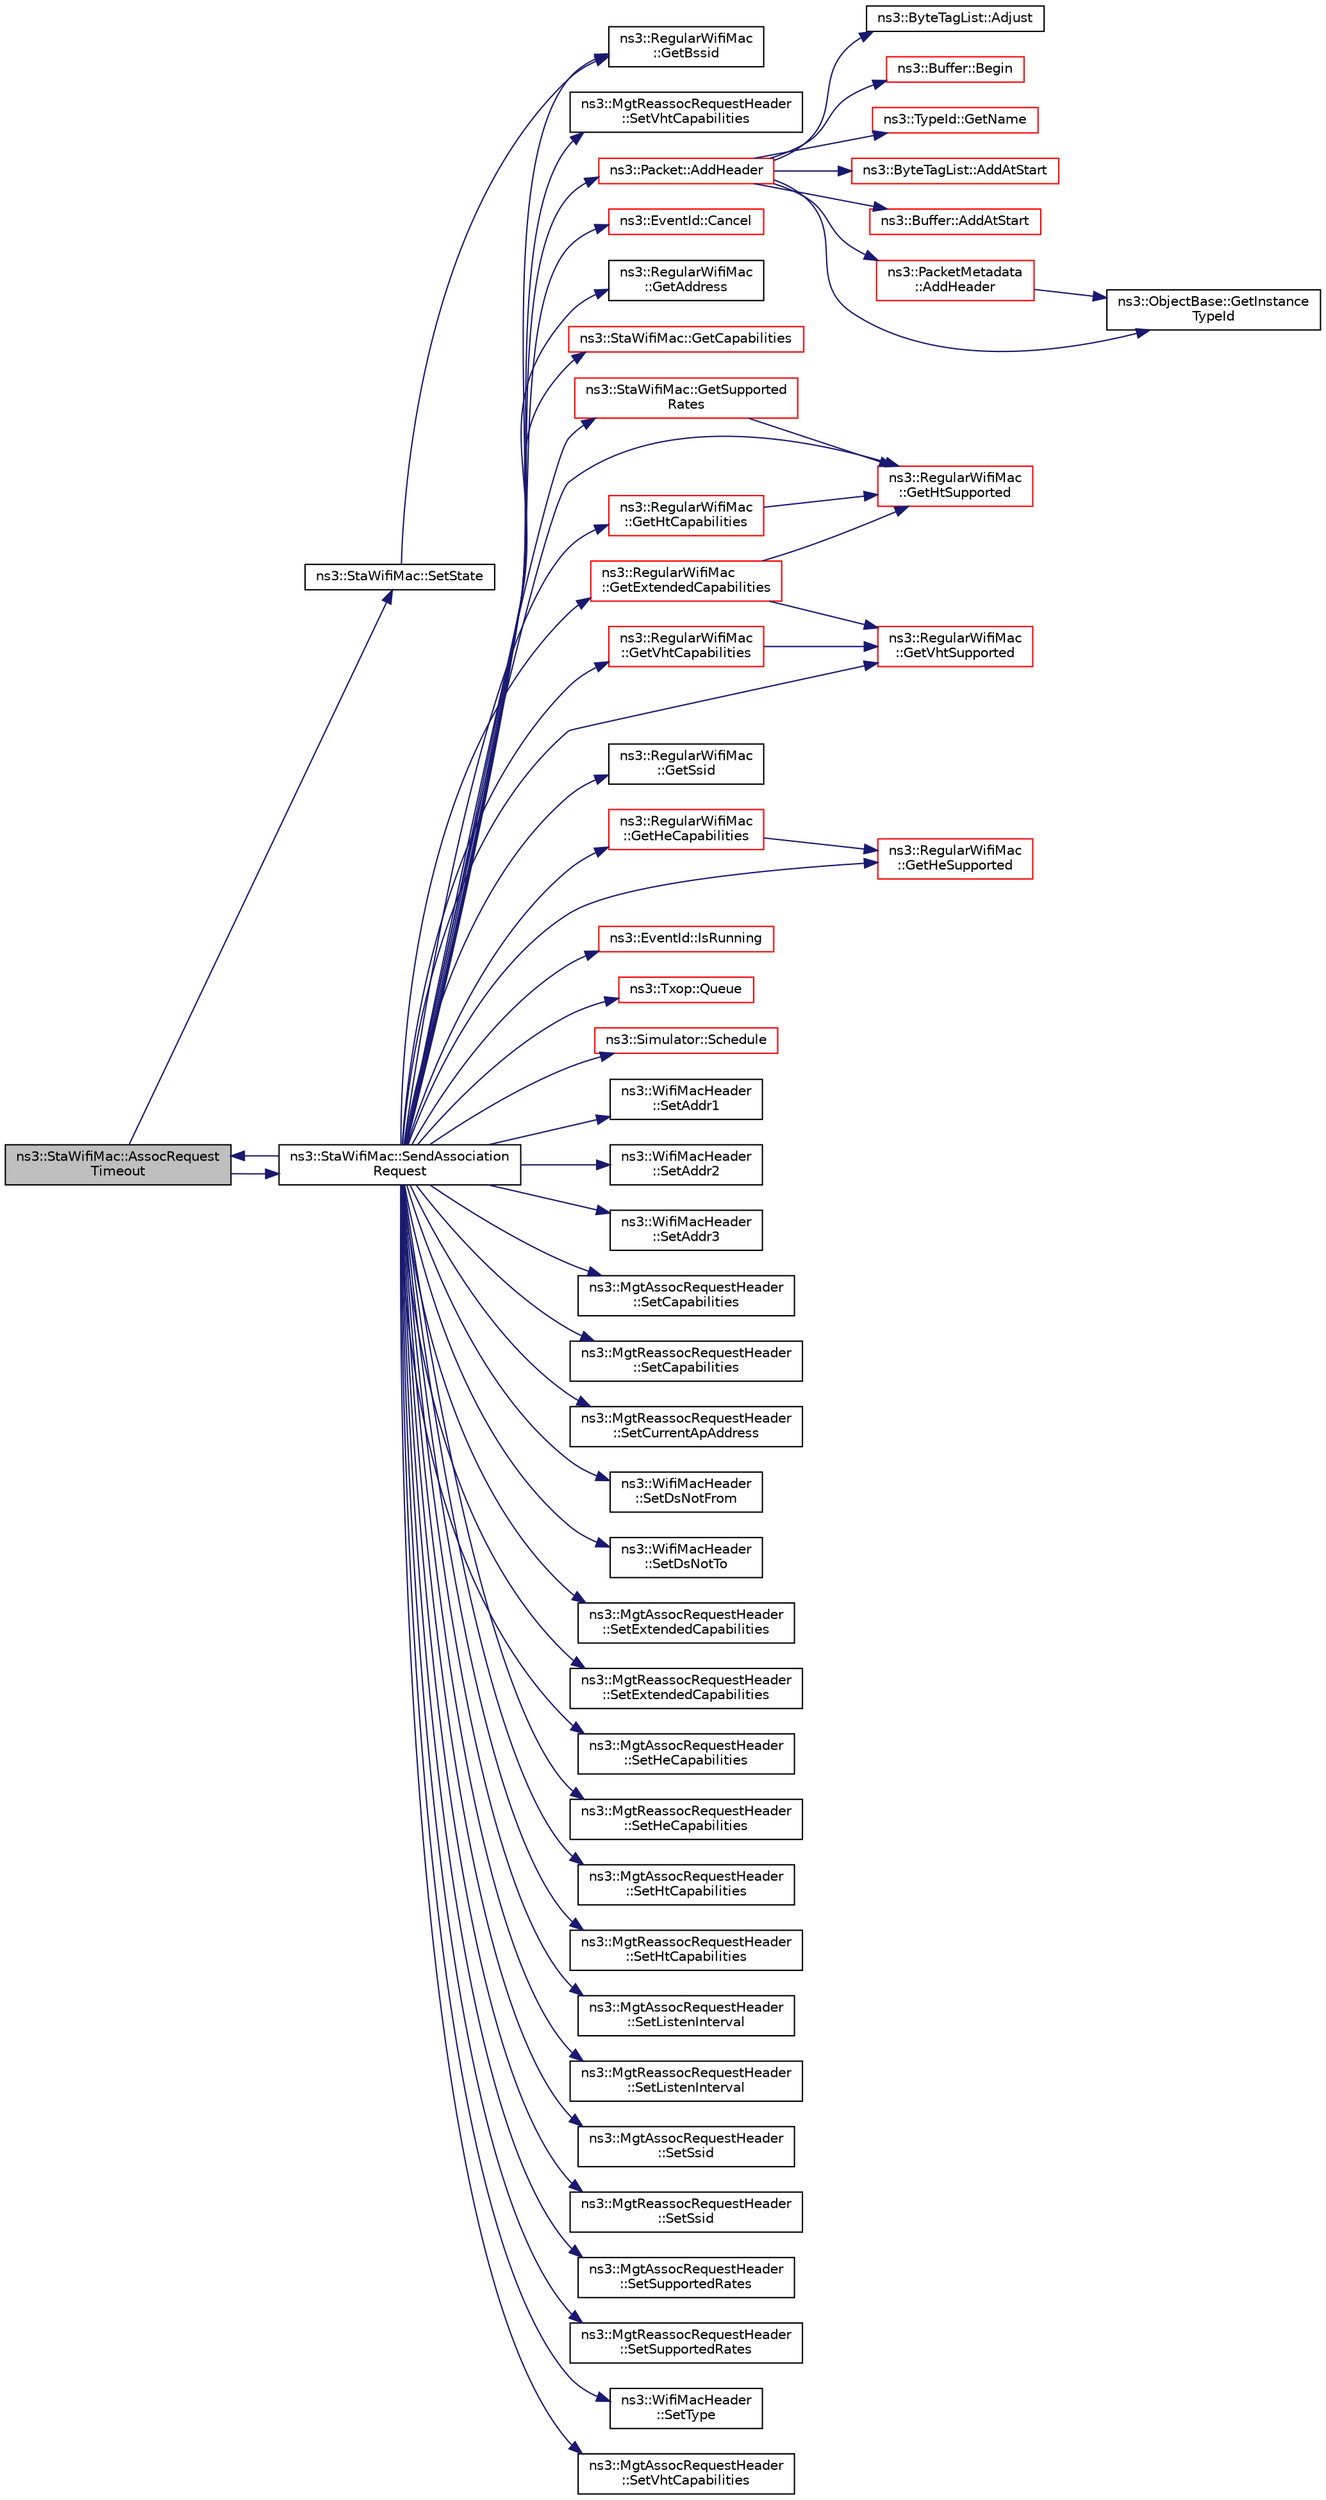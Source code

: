 digraph "ns3::StaWifiMac::AssocRequestTimeout"
{
 // LATEX_PDF_SIZE
  edge [fontname="Helvetica",fontsize="10",labelfontname="Helvetica",labelfontsize="10"];
  node [fontname="Helvetica",fontsize="10",shape=record];
  rankdir="LR";
  Node1 [label="ns3::StaWifiMac::AssocRequest\lTimeout",height=0.2,width=0.4,color="black", fillcolor="grey75", style="filled", fontcolor="black",tooltip="This method is called after the association timeout occurred."];
  Node1 -> Node2 [color="midnightblue",fontsize="10",style="solid",fontname="Helvetica"];
  Node2 [label="ns3::StaWifiMac::SendAssociation\lRequest",height=0.2,width=0.4,color="black", fillcolor="white", style="filled",URL="$classns3_1_1_sta_wifi_mac.html#af2ab6272caa11513770336a92cd714bc",tooltip="Forward an association or reassociation request packet to the DCF."];
  Node2 -> Node3 [color="midnightblue",fontsize="10",style="solid",fontname="Helvetica"];
  Node3 [label="ns3::Packet::AddHeader",height=0.2,width=0.4,color="red", fillcolor="white", style="filled",URL="$classns3_1_1_packet.html#a465108c595a0bc592095cbcab1832ed8",tooltip="Add header to this packet."];
  Node3 -> Node4 [color="midnightblue",fontsize="10",style="solid",fontname="Helvetica"];
  Node4 [label="ns3::ByteTagList::AddAtStart",height=0.2,width=0.4,color="red", fillcolor="white", style="filled",URL="$classns3_1_1_byte_tag_list.html#acb4563fbe4299c55af41ba7a166b71d5",tooltip="Make sure that all offsets are bigger than prependOffset which represents the location where new byte..."];
  Node3 -> Node10 [color="midnightblue",fontsize="10",style="solid",fontname="Helvetica"];
  Node10 [label="ns3::Buffer::AddAtStart",height=0.2,width=0.4,color="red", fillcolor="white", style="filled",URL="$classns3_1_1_buffer.html#a8abd8164c3671d3dadc98fc66fade7b1",tooltip=" "];
  Node3 -> Node20 [color="midnightblue",fontsize="10",style="solid",fontname="Helvetica"];
  Node20 [label="ns3::PacketMetadata\l::AddHeader",height=0.2,width=0.4,color="red", fillcolor="white", style="filled",URL="$classns3_1_1_packet_metadata.html#abdce736c4c5f647242f0808c0d2f9249",tooltip="Add an header."];
  Node20 -> Node33 [color="midnightblue",fontsize="10",style="solid",fontname="Helvetica"];
  Node33 [label="ns3::ObjectBase::GetInstance\lTypeId",height=0.2,width=0.4,color="black", fillcolor="white", style="filled",URL="$classns3_1_1_object_base.html#abe5b43a6f5b99a92a4c3122db31f06fb",tooltip="Get the most derived TypeId for this Object."];
  Node3 -> Node40 [color="midnightblue",fontsize="10",style="solid",fontname="Helvetica"];
  Node40 [label="ns3::ByteTagList::Adjust",height=0.2,width=0.4,color="black", fillcolor="white", style="filled",URL="$classns3_1_1_byte_tag_list.html#a1fec06d7e6daaf8039cf2a148e4090f2",tooltip="Adjust the offsets stored internally by the adjustment delta."];
  Node3 -> Node41 [color="midnightblue",fontsize="10",style="solid",fontname="Helvetica"];
  Node41 [label="ns3::Buffer::Begin",height=0.2,width=0.4,color="red", fillcolor="white", style="filled",URL="$classns3_1_1_buffer.html#acb977a0179de9abe4e295ce22023b4ca",tooltip=" "];
  Node3 -> Node33 [color="midnightblue",fontsize="10",style="solid",fontname="Helvetica"];
  Node3 -> Node42 [color="midnightblue",fontsize="10",style="solid",fontname="Helvetica"];
  Node42 [label="ns3::TypeId::GetName",height=0.2,width=0.4,color="red", fillcolor="white", style="filled",URL="$classns3_1_1_type_id.html#abc4965475a579c2afdc668d7a7d58374",tooltip="Get the name."];
  Node2 -> Node1 [color="midnightblue",fontsize="10",style="solid",fontname="Helvetica"];
  Node2 -> Node48 [color="midnightblue",fontsize="10",style="solid",fontname="Helvetica"];
  Node48 [label="ns3::EventId::Cancel",height=0.2,width=0.4,color="red", fillcolor="white", style="filled",URL="$classns3_1_1_event_id.html#a993ae94e48e014e1afd47edb16db7a11",tooltip="This method is syntactic sugar for the ns3::Simulator::Cancel method."];
  Node2 -> Node96 [color="midnightblue",fontsize="10",style="solid",fontname="Helvetica"];
  Node96 [label="ns3::RegularWifiMac\l::GetAddress",height=0.2,width=0.4,color="black", fillcolor="white", style="filled",URL="$classns3_1_1_regular_wifi_mac.html#aec7ede7cc93b6ec04d447b1649ab27e8",tooltip=" "];
  Node2 -> Node97 [color="midnightblue",fontsize="10",style="solid",fontname="Helvetica"];
  Node97 [label="ns3::RegularWifiMac\l::GetBssid",height=0.2,width=0.4,color="black", fillcolor="white", style="filled",URL="$classns3_1_1_regular_wifi_mac.html#ae94a96d4c653e4f0c6e501b54e63ee38",tooltip=" "];
  Node2 -> Node98 [color="midnightblue",fontsize="10",style="solid",fontname="Helvetica"];
  Node98 [label="ns3::StaWifiMac::GetCapabilities",height=0.2,width=0.4,color="red", fillcolor="white", style="filled",URL="$classns3_1_1_sta_wifi_mac.html#a0397f8405807807b4dab2e1271260d69",tooltip="Return the Capability information of the current STA."];
  Node2 -> Node107 [color="midnightblue",fontsize="10",style="solid",fontname="Helvetica"];
  Node107 [label="ns3::RegularWifiMac\l::GetExtendedCapabilities",height=0.2,width=0.4,color="red", fillcolor="white", style="filled",URL="$classns3_1_1_regular_wifi_mac.html#a243c2648b9d9b54cf6b056f1d4124171",tooltip="Return the extended capabilities of the device."];
  Node107 -> Node108 [color="midnightblue",fontsize="10",style="solid",fontname="Helvetica"];
  Node108 [label="ns3::RegularWifiMac\l::GetHtSupported",height=0.2,width=0.4,color="red", fillcolor="white", style="filled",URL="$classns3_1_1_regular_wifi_mac.html#a9b3ffa51f38fbdb175b811dddb83b90e",tooltip="Return whether the device supports HT."];
  Node107 -> Node112 [color="midnightblue",fontsize="10",style="solid",fontname="Helvetica"];
  Node112 [label="ns3::RegularWifiMac\l::GetVhtSupported",height=0.2,width=0.4,color="red", fillcolor="white", style="filled",URL="$classns3_1_1_regular_wifi_mac.html#aec05eb1ee6425e02651bab0cffc4b60a",tooltip="Return whether the device supports VHT."];
  Node2 -> Node117 [color="midnightblue",fontsize="10",style="solid",fontname="Helvetica"];
  Node117 [label="ns3::RegularWifiMac\l::GetHeCapabilities",height=0.2,width=0.4,color="red", fillcolor="white", style="filled",URL="$classns3_1_1_regular_wifi_mac.html#adf97076ae2932e9d28c40e842a338d7d",tooltip="Return the HE capabilities of the device."];
  Node117 -> Node121 [color="midnightblue",fontsize="10",style="solid",fontname="Helvetica"];
  Node121 [label="ns3::RegularWifiMac\l::GetHeSupported",height=0.2,width=0.4,color="red", fillcolor="white", style="filled",URL="$classns3_1_1_regular_wifi_mac.html#a732aef31f554ded767ffec1beb12efe5",tooltip="Return whether the device supports HE."];
  Node2 -> Node121 [color="midnightblue",fontsize="10",style="solid",fontname="Helvetica"];
  Node2 -> Node148 [color="midnightblue",fontsize="10",style="solid",fontname="Helvetica"];
  Node148 [label="ns3::RegularWifiMac\l::GetHtCapabilities",height=0.2,width=0.4,color="red", fillcolor="white", style="filled",URL="$classns3_1_1_regular_wifi_mac.html#ad51001e4ea7ef05fb584002b158a4e3e",tooltip="Return the HT capabilities of the device."];
  Node148 -> Node108 [color="midnightblue",fontsize="10",style="solid",fontname="Helvetica"];
  Node2 -> Node108 [color="midnightblue",fontsize="10",style="solid",fontname="Helvetica"];
  Node2 -> Node168 [color="midnightblue",fontsize="10",style="solid",fontname="Helvetica"];
  Node168 [label="ns3::RegularWifiMac\l::GetSsid",height=0.2,width=0.4,color="black", fillcolor="white", style="filled",URL="$classns3_1_1_regular_wifi_mac.html#acffe8d4db892391c9fe5f2365edeb4b5",tooltip=" "];
  Node2 -> Node169 [color="midnightblue",fontsize="10",style="solid",fontname="Helvetica"];
  Node169 [label="ns3::StaWifiMac::GetSupported\lRates",height=0.2,width=0.4,color="red", fillcolor="white", style="filled",URL="$classns3_1_1_sta_wifi_mac.html#a484da19ff4bb12683c7c77c68f45c458",tooltip="Return an instance of SupportedRates that contains all rates that we support including HT rates."];
  Node169 -> Node108 [color="midnightblue",fontsize="10",style="solid",fontname="Helvetica"];
  Node2 -> Node178 [color="midnightblue",fontsize="10",style="solid",fontname="Helvetica"];
  Node178 [label="ns3::RegularWifiMac\l::GetVhtCapabilities",height=0.2,width=0.4,color="red", fillcolor="white", style="filled",URL="$classns3_1_1_regular_wifi_mac.html#a016a83d8f0d89790ac9c177fa2d6751e",tooltip="Return the VHT capabilities of the device."];
  Node178 -> Node112 [color="midnightblue",fontsize="10",style="solid",fontname="Helvetica"];
  Node2 -> Node112 [color="midnightblue",fontsize="10",style="solid",fontname="Helvetica"];
  Node2 -> Node193 [color="midnightblue",fontsize="10",style="solid",fontname="Helvetica"];
  Node193 [label="ns3::EventId::IsRunning",height=0.2,width=0.4,color="red", fillcolor="white", style="filled",URL="$classns3_1_1_event_id.html#a8b41e6f8c54db6bede8a7dcaf917074a",tooltip="This method is syntactic sugar for !IsExpired()."];
  Node2 -> Node197 [color="midnightblue",fontsize="10",style="solid",fontname="Helvetica"];
  Node197 [label="ns3::Txop::Queue",height=0.2,width=0.4,color="red", fillcolor="white", style="filled",URL="$classns3_1_1_txop.html#ae0a0bbafaed367559bce8c10c184666f",tooltip=" "];
  Node2 -> Node315 [color="midnightblue",fontsize="10",style="solid",fontname="Helvetica"];
  Node315 [label="ns3::Simulator::Schedule",height=0.2,width=0.4,color="red", fillcolor="white", style="filled",URL="$classns3_1_1_simulator.html#a3da7d28335c8ac0e3e86781f766df241",tooltip="Schedule an event to expire after delay."];
  Node2 -> Node329 [color="midnightblue",fontsize="10",style="solid",fontname="Helvetica"];
  Node329 [label="ns3::WifiMacHeader\l::SetAddr1",height=0.2,width=0.4,color="black", fillcolor="white", style="filled",URL="$classns3_1_1_wifi_mac_header.html#a6478a02b80d5c01657714c5c7a0ae1cb",tooltip="Fill the Address 1 field with the given address."];
  Node2 -> Node330 [color="midnightblue",fontsize="10",style="solid",fontname="Helvetica"];
  Node330 [label="ns3::WifiMacHeader\l::SetAddr2",height=0.2,width=0.4,color="black", fillcolor="white", style="filled",URL="$classns3_1_1_wifi_mac_header.html#ab6a0efdc43d39b5da5d17eae9665271d",tooltip="Fill the Address 2 field with the given address."];
  Node2 -> Node331 [color="midnightblue",fontsize="10",style="solid",fontname="Helvetica"];
  Node331 [label="ns3::WifiMacHeader\l::SetAddr3",height=0.2,width=0.4,color="black", fillcolor="white", style="filled",URL="$classns3_1_1_wifi_mac_header.html#ace2fd1624db247bd42cbe9182996bb0e",tooltip="Fill the Address 3 field with the given address."];
  Node2 -> Node332 [color="midnightblue",fontsize="10",style="solid",fontname="Helvetica"];
  Node332 [label="ns3::MgtAssocRequestHeader\l::SetCapabilities",height=0.2,width=0.4,color="black", fillcolor="white", style="filled",URL="$classns3_1_1_mgt_assoc_request_header.html#ab3534737c8397ce42b0cca1680e50321",tooltip="Set the Capability information."];
  Node2 -> Node333 [color="midnightblue",fontsize="10",style="solid",fontname="Helvetica"];
  Node333 [label="ns3::MgtReassocRequestHeader\l::SetCapabilities",height=0.2,width=0.4,color="black", fillcolor="white", style="filled",URL="$classns3_1_1_mgt_reassoc_request_header.html#a3d70d9bdf016ef7010dd8d84077ab8bf",tooltip="Set the Capability information."];
  Node2 -> Node334 [color="midnightblue",fontsize="10",style="solid",fontname="Helvetica"];
  Node334 [label="ns3::MgtReassocRequestHeader\l::SetCurrentApAddress",height=0.2,width=0.4,color="black", fillcolor="white", style="filled",URL="$classns3_1_1_mgt_reassoc_request_header.html#ae69c3dcc07b5884960871368e78f1b61",tooltip="Set the address of the current access point."];
  Node2 -> Node335 [color="midnightblue",fontsize="10",style="solid",fontname="Helvetica"];
  Node335 [label="ns3::WifiMacHeader\l::SetDsNotFrom",height=0.2,width=0.4,color="black", fillcolor="white", style="filled",URL="$classns3_1_1_wifi_mac_header.html#a02edeb349da4aacc6b376fcf76ff99cc",tooltip="Un-set the From DS bit in the Frame Control field."];
  Node2 -> Node336 [color="midnightblue",fontsize="10",style="solid",fontname="Helvetica"];
  Node336 [label="ns3::WifiMacHeader\l::SetDsNotTo",height=0.2,width=0.4,color="black", fillcolor="white", style="filled",URL="$classns3_1_1_wifi_mac_header.html#a977cd5a09062bfc3660a23acdebd75ec",tooltip="Un-set the To DS bit in the Frame Control field."];
  Node2 -> Node337 [color="midnightblue",fontsize="10",style="solid",fontname="Helvetica"];
  Node337 [label="ns3::MgtAssocRequestHeader\l::SetExtendedCapabilities",height=0.2,width=0.4,color="black", fillcolor="white", style="filled",URL="$classns3_1_1_mgt_assoc_request_header.html#a56cde7db10d2adf60aa18085f4c58ed8",tooltip="Set the Extended Capabilities."];
  Node2 -> Node338 [color="midnightblue",fontsize="10",style="solid",fontname="Helvetica"];
  Node338 [label="ns3::MgtReassocRequestHeader\l::SetExtendedCapabilities",height=0.2,width=0.4,color="black", fillcolor="white", style="filled",URL="$classns3_1_1_mgt_reassoc_request_header.html#a88a83d7f75eb402bc1c7cab6ba243402",tooltip="Set the Extended Capabilities."];
  Node2 -> Node339 [color="midnightblue",fontsize="10",style="solid",fontname="Helvetica"];
  Node339 [label="ns3::MgtAssocRequestHeader\l::SetHeCapabilities",height=0.2,width=0.4,color="black", fillcolor="white", style="filled",URL="$classns3_1_1_mgt_assoc_request_header.html#a0457b2b26f92f9763aaf87758b705b2a",tooltip="Set the HE capabilities."];
  Node2 -> Node340 [color="midnightblue",fontsize="10",style="solid",fontname="Helvetica"];
  Node340 [label="ns3::MgtReassocRequestHeader\l::SetHeCapabilities",height=0.2,width=0.4,color="black", fillcolor="white", style="filled",URL="$classns3_1_1_mgt_reassoc_request_header.html#addd4613b27710fd7f9b356bc62f6059b",tooltip="Set the HE capabilities."];
  Node2 -> Node341 [color="midnightblue",fontsize="10",style="solid",fontname="Helvetica"];
  Node341 [label="ns3::MgtAssocRequestHeader\l::SetHtCapabilities",height=0.2,width=0.4,color="black", fillcolor="white", style="filled",URL="$classns3_1_1_mgt_assoc_request_header.html#a4e0632c8d60a3b152d6be50c7f1991ca",tooltip="Set the HT capabilities."];
  Node2 -> Node342 [color="midnightblue",fontsize="10",style="solid",fontname="Helvetica"];
  Node342 [label="ns3::MgtReassocRequestHeader\l::SetHtCapabilities",height=0.2,width=0.4,color="black", fillcolor="white", style="filled",URL="$classns3_1_1_mgt_reassoc_request_header.html#a3b8755baf4343ad821e6ae58cc618d36",tooltip="Set the HT capabilities."];
  Node2 -> Node343 [color="midnightblue",fontsize="10",style="solid",fontname="Helvetica"];
  Node343 [label="ns3::MgtAssocRequestHeader\l::SetListenInterval",height=0.2,width=0.4,color="black", fillcolor="white", style="filled",URL="$classns3_1_1_mgt_assoc_request_header.html#a8720f57ef6469e81c3835565ee68c298",tooltip="Set the listen interval."];
  Node2 -> Node344 [color="midnightblue",fontsize="10",style="solid",fontname="Helvetica"];
  Node344 [label="ns3::MgtReassocRequestHeader\l::SetListenInterval",height=0.2,width=0.4,color="black", fillcolor="white", style="filled",URL="$classns3_1_1_mgt_reassoc_request_header.html#a99c28ab6839b3284fdbf060001cb7212",tooltip="Set the listen interval."];
  Node2 -> Node345 [color="midnightblue",fontsize="10",style="solid",fontname="Helvetica"];
  Node345 [label="ns3::MgtAssocRequestHeader\l::SetSsid",height=0.2,width=0.4,color="black", fillcolor="white", style="filled",URL="$classns3_1_1_mgt_assoc_request_header.html#a80438a5c46683abb3ba58264b83bcb84",tooltip="Set the Service Set Identifier (SSID)."];
  Node2 -> Node346 [color="midnightblue",fontsize="10",style="solid",fontname="Helvetica"];
  Node346 [label="ns3::MgtReassocRequestHeader\l::SetSsid",height=0.2,width=0.4,color="black", fillcolor="white", style="filled",URL="$classns3_1_1_mgt_reassoc_request_header.html#a68cd07d6fc288e6b9ddf2f092a0d6885",tooltip="Set the Service Set Identifier (SSID)."];
  Node2 -> Node347 [color="midnightblue",fontsize="10",style="solid",fontname="Helvetica"];
  Node347 [label="ns3::MgtAssocRequestHeader\l::SetSupportedRates",height=0.2,width=0.4,color="black", fillcolor="white", style="filled",URL="$classns3_1_1_mgt_assoc_request_header.html#a21544f8fe47499b5ffa5c23b780a4a15",tooltip="Set the supported rates."];
  Node2 -> Node348 [color="midnightblue",fontsize="10",style="solid",fontname="Helvetica"];
  Node348 [label="ns3::MgtReassocRequestHeader\l::SetSupportedRates",height=0.2,width=0.4,color="black", fillcolor="white", style="filled",URL="$classns3_1_1_mgt_reassoc_request_header.html#a15057e1ac80cea7508f9763d3ddb174b",tooltip="Set the supported rates."];
  Node2 -> Node349 [color="midnightblue",fontsize="10",style="solid",fontname="Helvetica"];
  Node349 [label="ns3::WifiMacHeader\l::SetType",height=0.2,width=0.4,color="black", fillcolor="white", style="filled",URL="$classns3_1_1_wifi_mac_header.html#a71172371f11f1cfcb3912bb03134c285",tooltip="Set Type/Subtype values with the correct values depending on the given type."];
  Node2 -> Node350 [color="midnightblue",fontsize="10",style="solid",fontname="Helvetica"];
  Node350 [label="ns3::MgtAssocRequestHeader\l::SetVhtCapabilities",height=0.2,width=0.4,color="black", fillcolor="white", style="filled",URL="$classns3_1_1_mgt_assoc_request_header.html#ab734df1683e19ea64f8fb4b7d3a8514d",tooltip="Set the VHT capabilities."];
  Node2 -> Node351 [color="midnightblue",fontsize="10",style="solid",fontname="Helvetica"];
  Node351 [label="ns3::MgtReassocRequestHeader\l::SetVhtCapabilities",height=0.2,width=0.4,color="black", fillcolor="white", style="filled",URL="$classns3_1_1_mgt_reassoc_request_header.html#ae0e9462088c8f03f4479cf4da03b112e",tooltip="Set the VHT capabilities."];
  Node1 -> Node352 [color="midnightblue",fontsize="10",style="solid",fontname="Helvetica"];
  Node352 [label="ns3::StaWifiMac::SetState",height=0.2,width=0.4,color="black", fillcolor="white", style="filled",URL="$classns3_1_1_sta_wifi_mac.html#a1253ad1bd7821a1aedab2a7c847993b9",tooltip="Set the current MAC state."];
  Node352 -> Node97 [color="midnightblue",fontsize="10",style="solid",fontname="Helvetica"];
}
